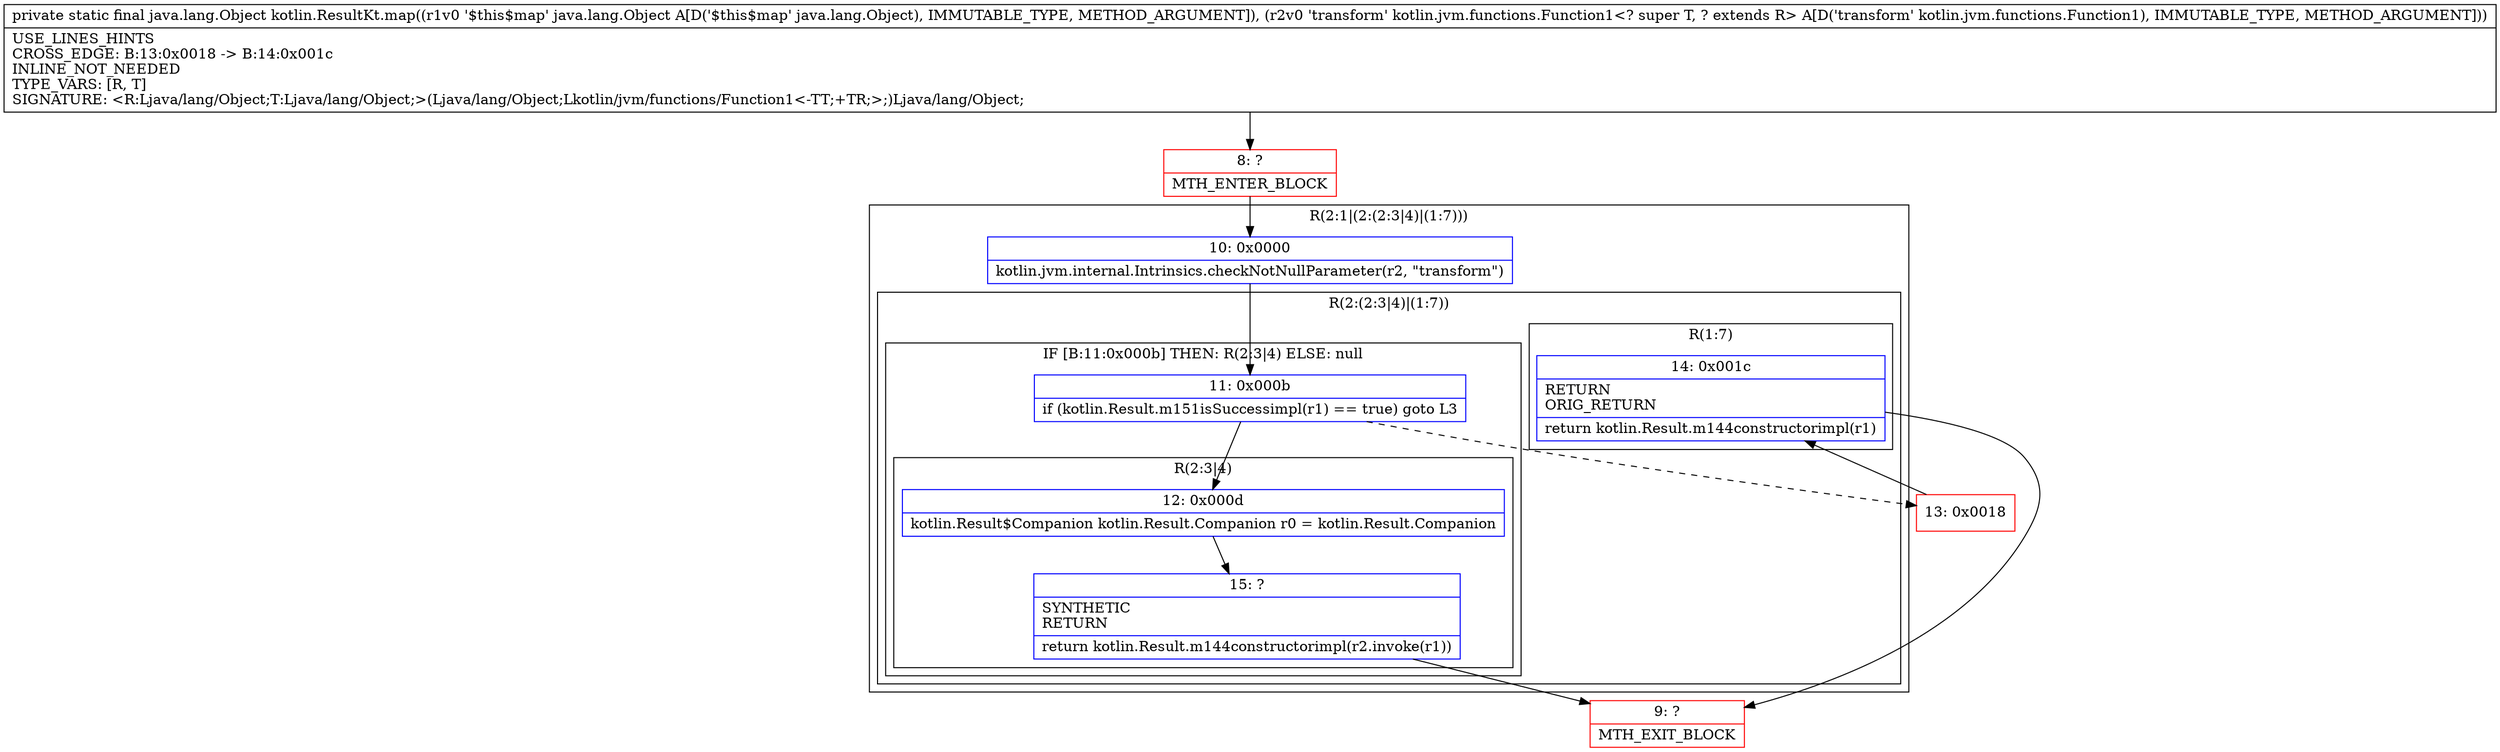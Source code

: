 digraph "CFG forkotlin.ResultKt.map(Ljava\/lang\/Object;Lkotlin\/jvm\/functions\/Function1;)Ljava\/lang\/Object;" {
subgraph cluster_Region_1106334279 {
label = "R(2:1|(2:(2:3|4)|(1:7)))";
node [shape=record,color=blue];
Node_10 [shape=record,label="{10\:\ 0x0000|kotlin.jvm.internal.Intrinsics.checkNotNullParameter(r2, \"transform\")\l}"];
subgraph cluster_Region_1440251286 {
label = "R(2:(2:3|4)|(1:7))";
node [shape=record,color=blue];
subgraph cluster_IfRegion_525548983 {
label = "IF [B:11:0x000b] THEN: R(2:3|4) ELSE: null";
node [shape=record,color=blue];
Node_11 [shape=record,label="{11\:\ 0x000b|if (kotlin.Result.m151isSuccessimpl(r1) == true) goto L3\l}"];
subgraph cluster_Region_650020539 {
label = "R(2:3|4)";
node [shape=record,color=blue];
Node_12 [shape=record,label="{12\:\ 0x000d|kotlin.Result$Companion kotlin.Result.Companion r0 = kotlin.Result.Companion\l}"];
Node_15 [shape=record,label="{15\:\ ?|SYNTHETIC\lRETURN\l|return kotlin.Result.m144constructorimpl(r2.invoke(r1))\l}"];
}
}
subgraph cluster_Region_703678528 {
label = "R(1:7)";
node [shape=record,color=blue];
Node_14 [shape=record,label="{14\:\ 0x001c|RETURN\lORIG_RETURN\l|return kotlin.Result.m144constructorimpl(r1)\l}"];
}
}
}
Node_8 [shape=record,color=red,label="{8\:\ ?|MTH_ENTER_BLOCK\l}"];
Node_9 [shape=record,color=red,label="{9\:\ ?|MTH_EXIT_BLOCK\l}"];
Node_13 [shape=record,color=red,label="{13\:\ 0x0018}"];
MethodNode[shape=record,label="{private static final java.lang.Object kotlin.ResultKt.map((r1v0 '$this$map' java.lang.Object A[D('$this$map' java.lang.Object), IMMUTABLE_TYPE, METHOD_ARGUMENT]), (r2v0 'transform' kotlin.jvm.functions.Function1\<? super T, ? extends R\> A[D('transform' kotlin.jvm.functions.Function1), IMMUTABLE_TYPE, METHOD_ARGUMENT]))  | USE_LINES_HINTS\lCROSS_EDGE: B:13:0x0018 \-\> B:14:0x001c\lINLINE_NOT_NEEDED\lTYPE_VARS: [R, T]\lSIGNATURE: \<R:Ljava\/lang\/Object;T:Ljava\/lang\/Object;\>(Ljava\/lang\/Object;Lkotlin\/jvm\/functions\/Function1\<\-TT;+TR;\>;)Ljava\/lang\/Object;\l}"];
MethodNode -> Node_8;Node_10 -> Node_11;
Node_11 -> Node_12;
Node_11 -> Node_13[style=dashed];
Node_12 -> Node_15;
Node_15 -> Node_9;
Node_14 -> Node_9;
Node_8 -> Node_10;
Node_13 -> Node_14;
}


